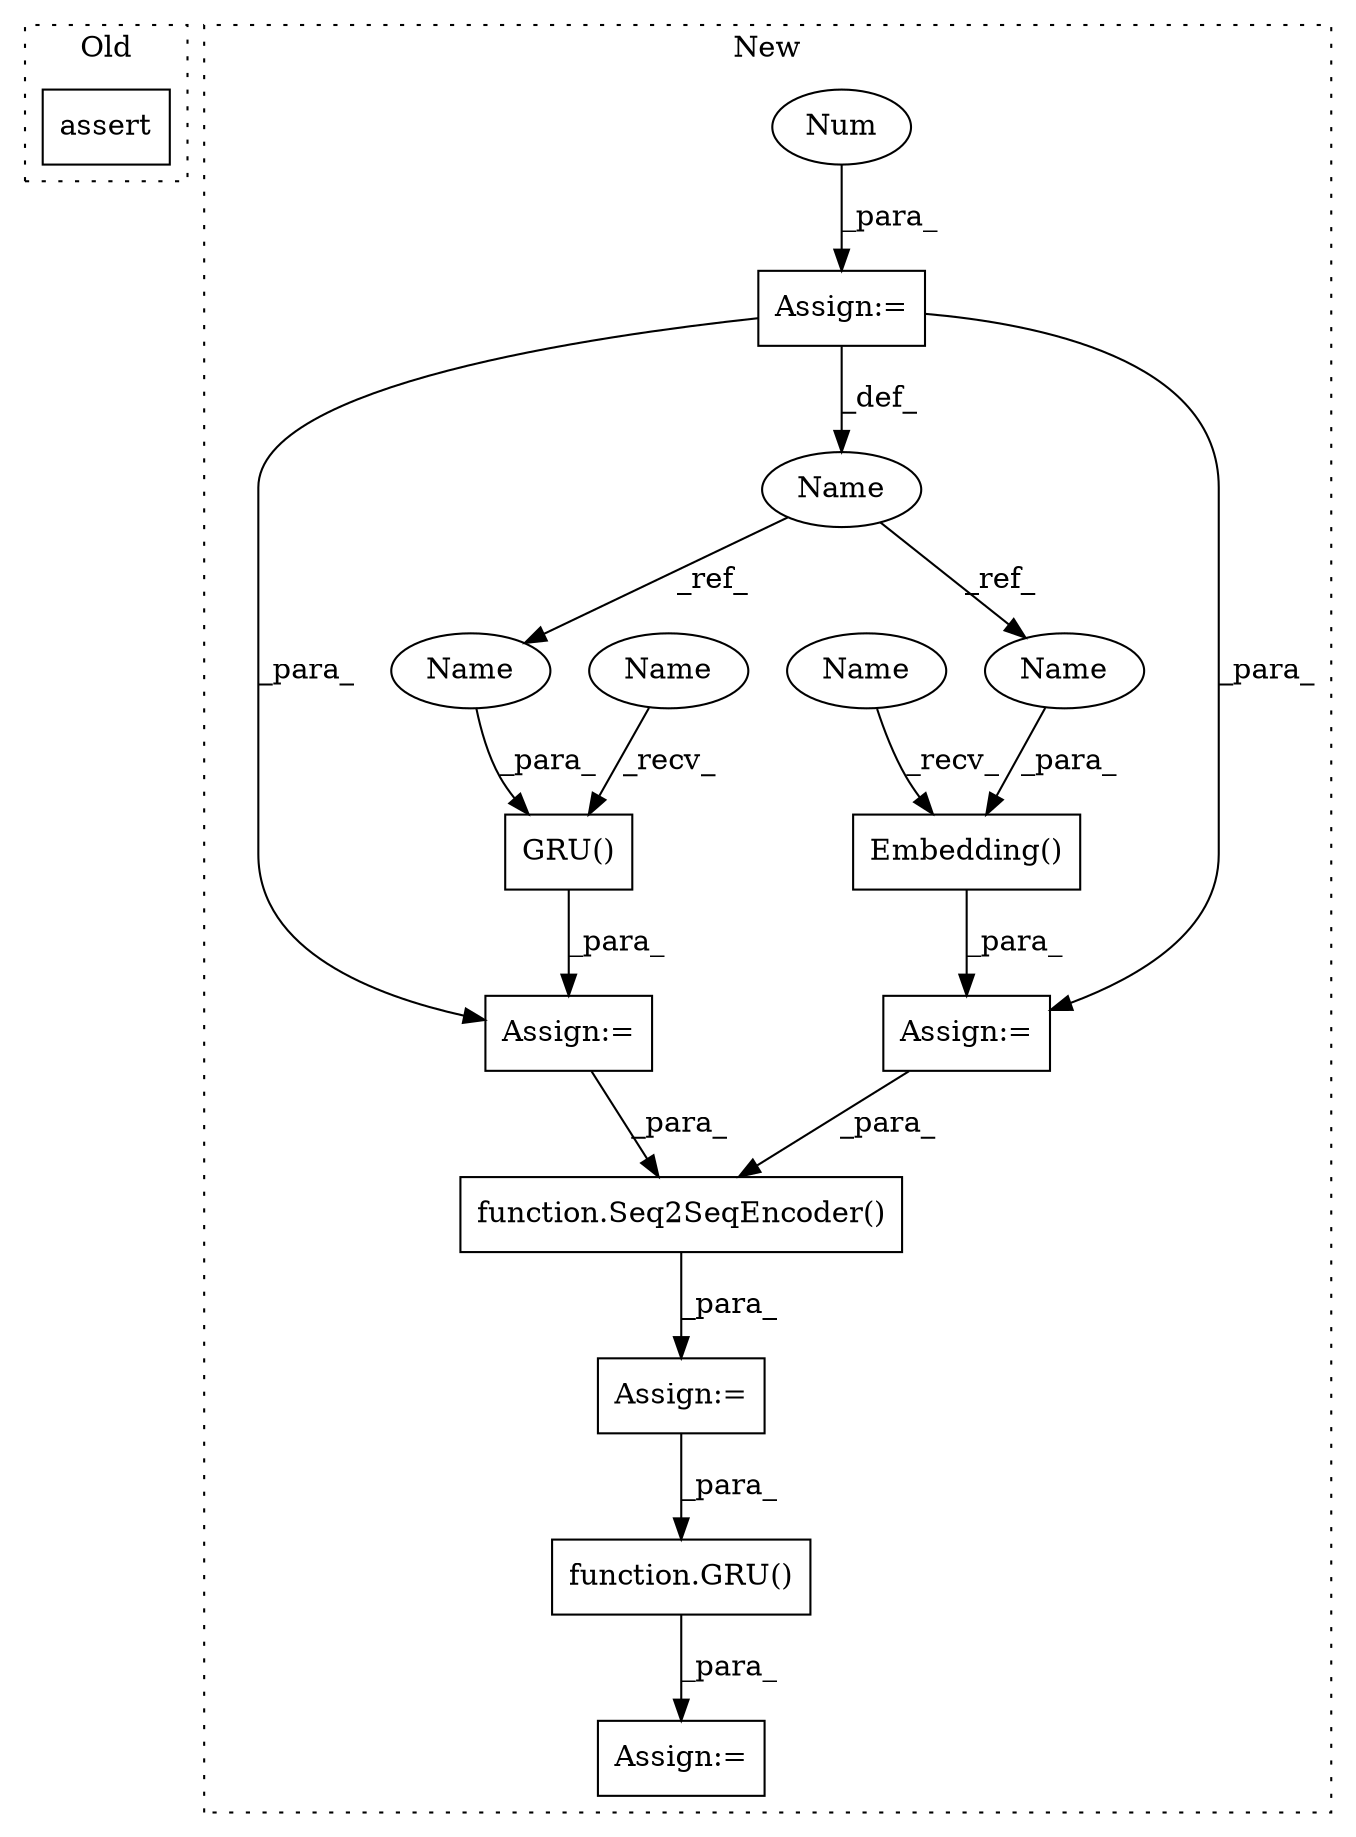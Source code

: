 digraph G {
subgraph cluster0 {
1 [label="assert" a="65" s="5747" l="7" shape="box"];
label = "Old";
style="dotted";
}
subgraph cluster1 {
2 [label="GRU()" a="75" s="6792,6826" l="7,135" shape="box"];
3 [label="Embedding()" a="75" s="6730,6769" l="13,1" shape="box"];
4 [label="Name" a="87" s="6525" l="14" shape="ellipse"];
5 [label="function.GRU()" a="75" s="7213,7241" l="4,1" shape="box"];
6 [label="function.Seq2SeqEncoder()" a="75" s="6987,7022" l="15,1" shape="box"];
7 [label="Assign:=" a="68" s="6984" l="3" shape="box"];
8 [label="Assign:=" a="68" s="6789" l="3" shape="box"];
9 [label="Assign:=" a="68" s="6727" l="3" shape="box"];
10 [label="Assign:=" a="68" s="6539" l="3" shape="box"];
11 [label="Num" a="76" s="6542" l="2" shape="ellipse"];
12 [label="Assign:=" a="68" s="7210" l="3" shape="box"];
13 [label="Name" a="87" s="6799" l="14" shape="ellipse"];
14 [label="Name" a="87" s="6755" l="14" shape="ellipse"];
15 [label="Name" a="87" s="6730" l="2" shape="ellipse"];
16 [label="Name" a="87" s="6792" l="2" shape="ellipse"];
label = "New";
style="dotted";
}
2 -> 8 [label="_para_"];
3 -> 9 [label="_para_"];
4 -> 14 [label="_ref_"];
4 -> 13 [label="_ref_"];
5 -> 12 [label="_para_"];
6 -> 7 [label="_para_"];
7 -> 5 [label="_para_"];
8 -> 6 [label="_para_"];
9 -> 6 [label="_para_"];
10 -> 9 [label="_para_"];
10 -> 8 [label="_para_"];
10 -> 4 [label="_def_"];
11 -> 10 [label="_para_"];
13 -> 2 [label="_para_"];
14 -> 3 [label="_para_"];
15 -> 3 [label="_recv_"];
16 -> 2 [label="_recv_"];
}